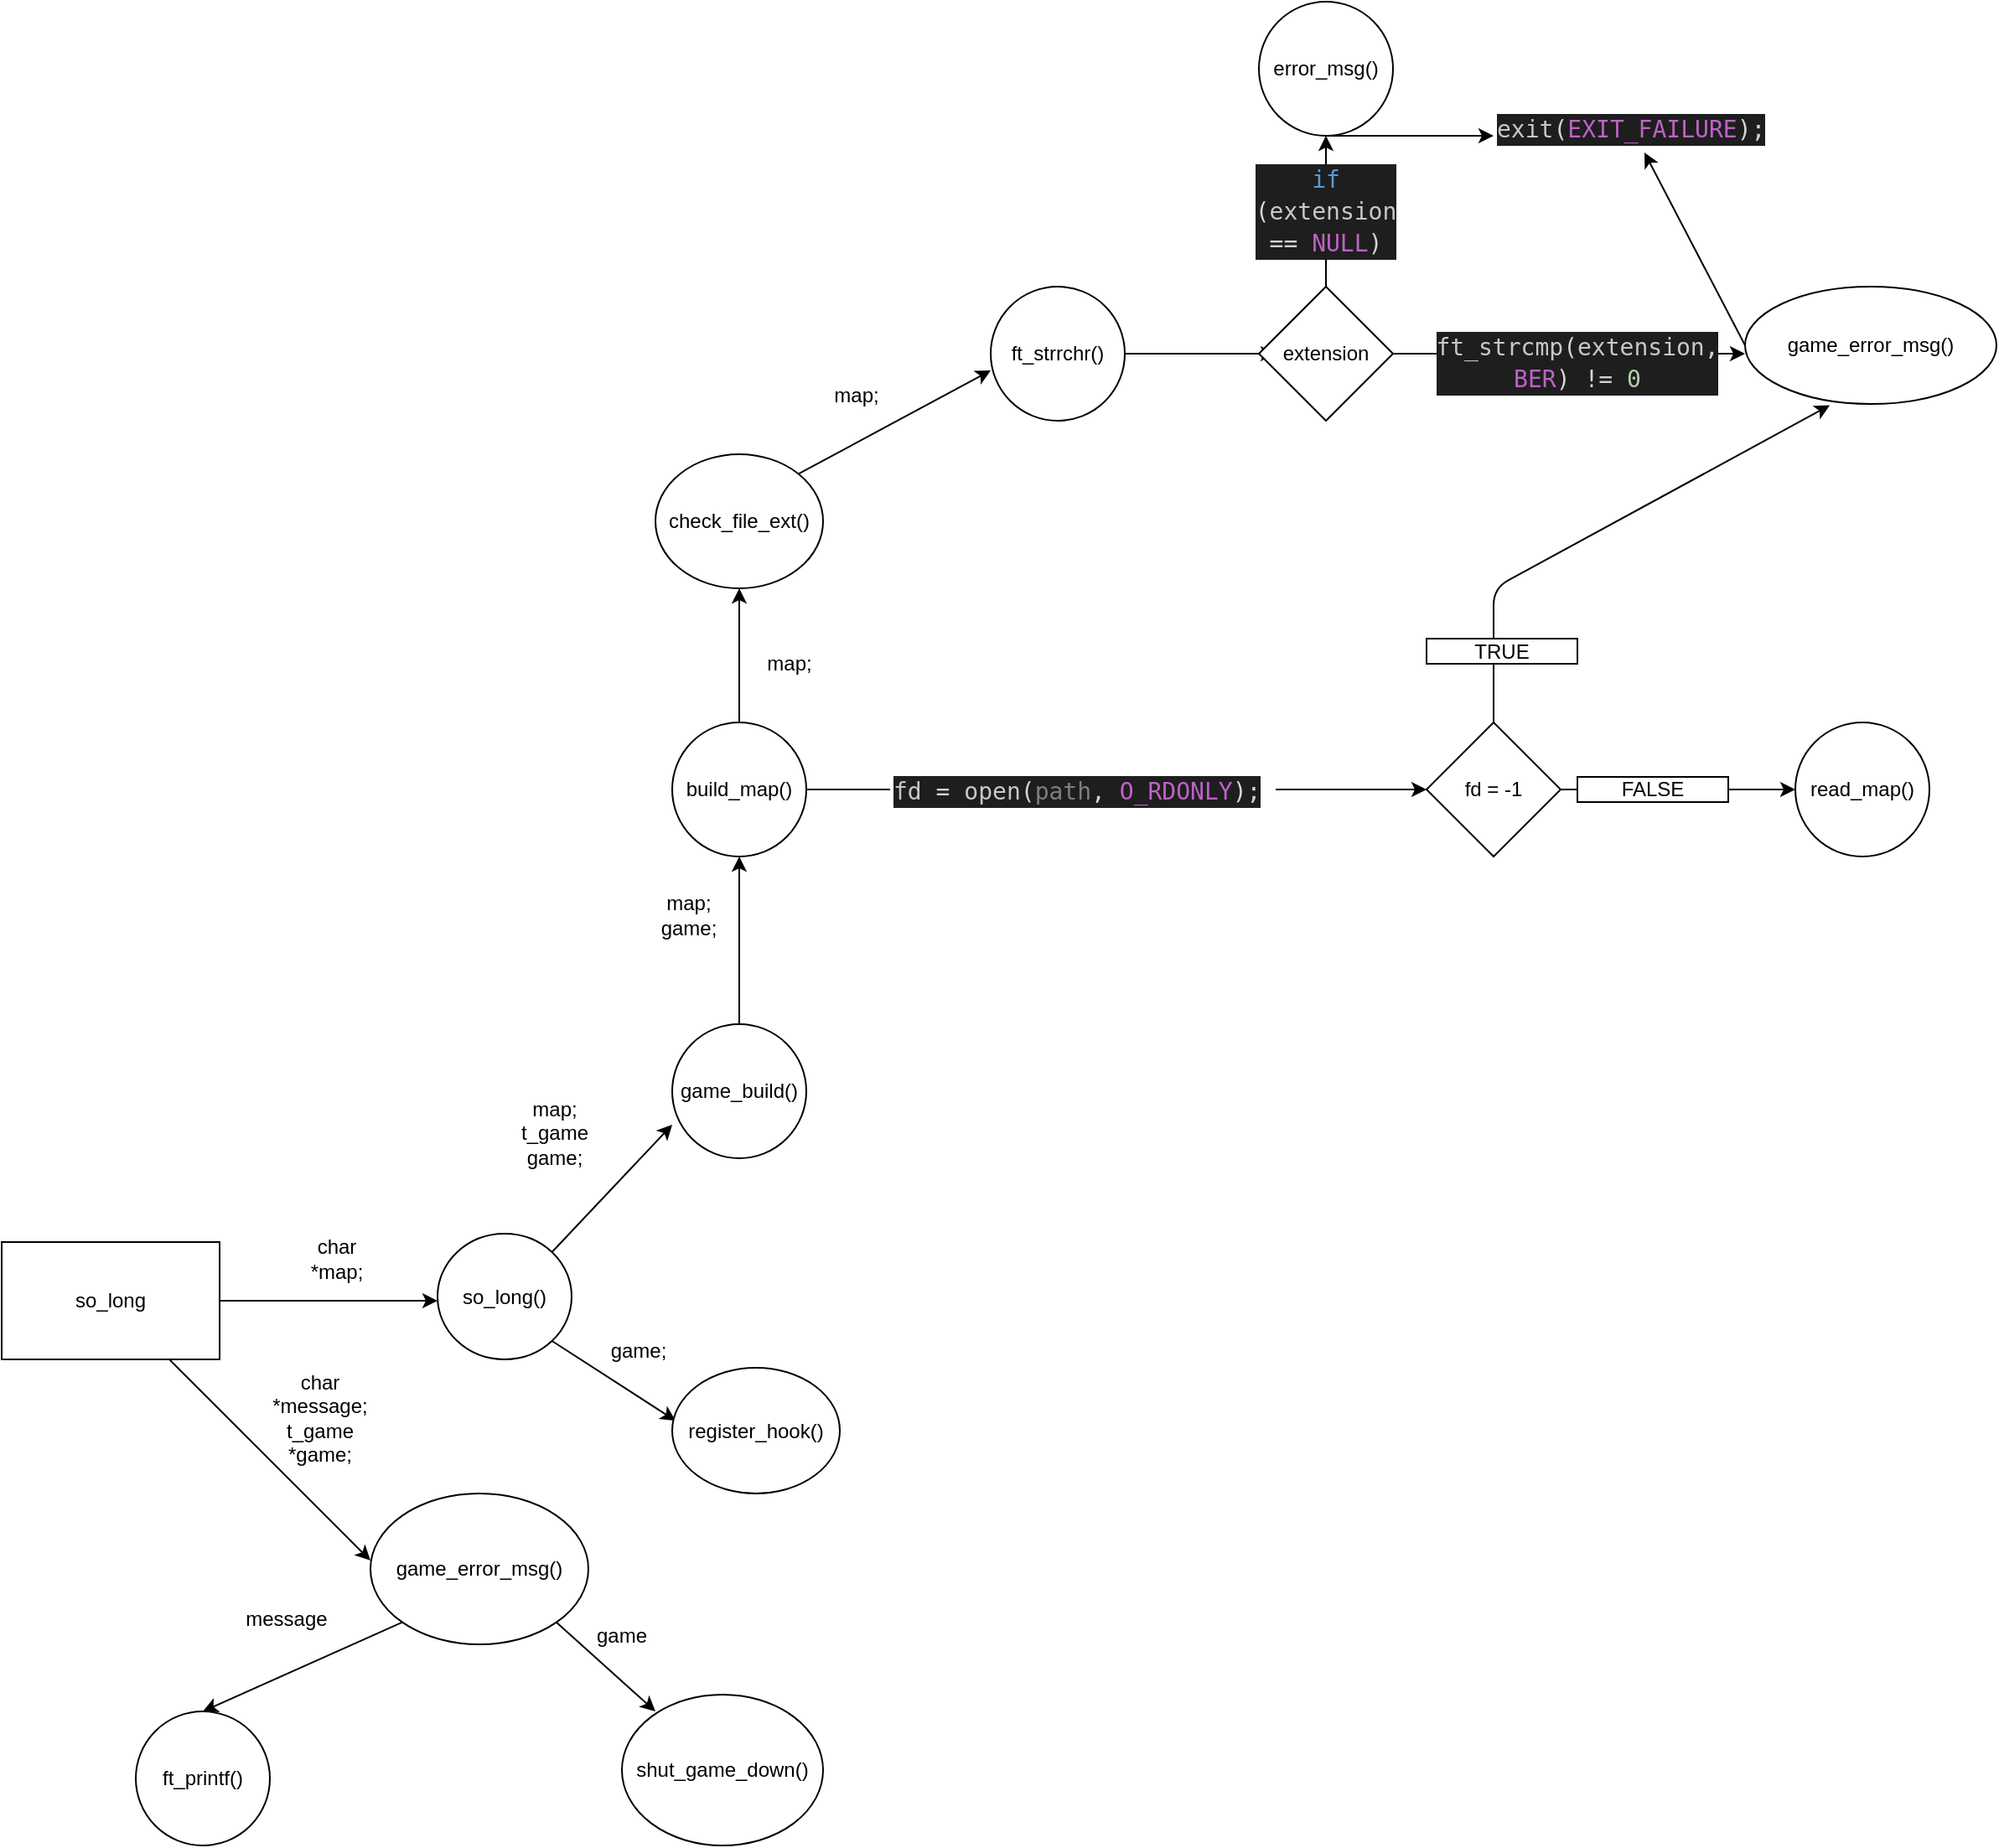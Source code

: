 <mxfile>
    <diagram id="_-wQlBHRF9YZIrMu-OuV" name="Page-1">
        <mxGraphModel dx="2101" dy="1570" grid="1" gridSize="10" guides="1" tooltips="1" connect="1" arrows="1" fold="1" page="1" pageScale="1" pageWidth="850" pageHeight="1100" math="0" shadow="0">
            <root>
                <mxCell id="0"/>
                <mxCell id="1" parent="0"/>
                <mxCell id="3" style="edgeStyle=none;html=1;" edge="1" parent="1" source="2">
                    <mxGeometry relative="1" as="geometry">
                        <mxPoint x="160" y="305" as="targetPoint"/>
                    </mxGeometry>
                </mxCell>
                <mxCell id="4" style="edgeStyle=none;html=1;" edge="1" parent="1" source="2">
                    <mxGeometry relative="1" as="geometry">
                        <mxPoint x="120" y="460" as="targetPoint"/>
                    </mxGeometry>
                </mxCell>
                <mxCell id="2" value="so_long" style="whiteSpace=wrap;html=1;" vertex="1" parent="1">
                    <mxGeometry x="-100" y="270" width="130" height="70" as="geometry"/>
                </mxCell>
                <mxCell id="8" style="edgeStyle=none;html=1;exitX=1;exitY=0;exitDx=0;exitDy=0;" edge="1" parent="1" source="5">
                    <mxGeometry relative="1" as="geometry">
                        <mxPoint x="300" y="200" as="targetPoint"/>
                    </mxGeometry>
                </mxCell>
                <mxCell id="11" style="edgeStyle=none;html=1;exitX=1;exitY=1;exitDx=0;exitDy=0;entryX=0.021;entryY=0.422;entryDx=0;entryDy=0;entryPerimeter=0;" edge="1" parent="1" source="5" target="10">
                    <mxGeometry relative="1" as="geometry"/>
                </mxCell>
                <mxCell id="5" value="so_long()" style="ellipse;whiteSpace=wrap;html=1;" vertex="1" parent="1">
                    <mxGeometry x="160" y="265" width="80" height="75" as="geometry"/>
                </mxCell>
                <mxCell id="17" style="edgeStyle=none;html=1;exitX=0;exitY=1;exitDx=0;exitDy=0;" edge="1" parent="1" source="7">
                    <mxGeometry relative="1" as="geometry">
                        <mxPoint x="20" y="550" as="targetPoint"/>
                    </mxGeometry>
                </mxCell>
                <mxCell id="18" style="edgeStyle=none;html=1;exitX=1;exitY=1;exitDx=0;exitDy=0;" edge="1" parent="1" source="7">
                    <mxGeometry relative="1" as="geometry">
                        <mxPoint x="290" y="550" as="targetPoint"/>
                    </mxGeometry>
                </mxCell>
                <mxCell id="7" value="game_error_msg()" style="ellipse;whiteSpace=wrap;html=1;" vertex="1" parent="1">
                    <mxGeometry x="120" y="420" width="130" height="90" as="geometry"/>
                </mxCell>
                <mxCell id="24" style="edgeStyle=none;html=1;exitX=0.5;exitY=0;exitDx=0;exitDy=0;" edge="1" parent="1" source="9">
                    <mxGeometry relative="1" as="geometry">
                        <mxPoint x="340" y="40" as="targetPoint"/>
                    </mxGeometry>
                </mxCell>
                <mxCell id="9" value="game_build()" style="ellipse;whiteSpace=wrap;html=1;" vertex="1" parent="1">
                    <mxGeometry x="300" y="140" width="80" height="80" as="geometry"/>
                </mxCell>
                <mxCell id="10" value="register_hook()" style="ellipse;whiteSpace=wrap;html=1;" vertex="1" parent="1">
                    <mxGeometry x="300" y="345" width="100" height="75" as="geometry"/>
                </mxCell>
                <mxCell id="13" value="char *map;" style="text;strokeColor=none;align=center;fillColor=none;html=1;verticalAlign=middle;whiteSpace=wrap;rounded=0;" vertex="1" parent="1">
                    <mxGeometry x="70" y="265" width="60" height="30" as="geometry"/>
                </mxCell>
                <mxCell id="14" value="map;&lt;br&gt;t_game game;" style="text;strokeColor=none;align=center;fillColor=none;html=1;verticalAlign=middle;whiteSpace=wrap;rounded=0;" vertex="1" parent="1">
                    <mxGeometry x="200" y="190" width="60" height="30" as="geometry"/>
                </mxCell>
                <mxCell id="15" value="game;" style="text;strokeColor=none;align=center;fillColor=none;html=1;verticalAlign=middle;whiteSpace=wrap;rounded=0;" vertex="1" parent="1">
                    <mxGeometry x="250" y="320" width="60" height="30" as="geometry"/>
                </mxCell>
                <mxCell id="16" value="char *message;&lt;br&gt;t_game *game;" style="text;strokeColor=none;align=center;fillColor=none;html=1;verticalAlign=middle;whiteSpace=wrap;rounded=0;" vertex="1" parent="1">
                    <mxGeometry x="60" y="360" width="60" height="30" as="geometry"/>
                </mxCell>
                <mxCell id="19" value="ft_printf()" style="ellipse;whiteSpace=wrap;html=1;" vertex="1" parent="1">
                    <mxGeometry x="-20" y="550" width="80" height="80" as="geometry"/>
                </mxCell>
                <mxCell id="21" value="shut_game_down()" style="ellipse;whiteSpace=wrap;html=1;" vertex="1" parent="1">
                    <mxGeometry x="270" y="540" width="120" height="90" as="geometry"/>
                </mxCell>
                <mxCell id="22" value="message" style="text;strokeColor=none;align=center;fillColor=none;html=1;verticalAlign=middle;whiteSpace=wrap;rounded=0;" vertex="1" parent="1">
                    <mxGeometry x="40" y="480" width="60" height="30" as="geometry"/>
                </mxCell>
                <mxCell id="23" value="game" style="text;strokeColor=none;align=center;fillColor=none;html=1;verticalAlign=middle;whiteSpace=wrap;rounded=0;" vertex="1" parent="1">
                    <mxGeometry x="240" y="490" width="60" height="30" as="geometry"/>
                </mxCell>
                <mxCell id="28" style="edgeStyle=none;html=1;exitX=1;exitY=0.5;exitDx=0;exitDy=0;startArrow=none;" edge="1" parent="1" source="51">
                    <mxGeometry relative="1" as="geometry">
                        <mxPoint x="750" as="targetPoint"/>
                    </mxGeometry>
                </mxCell>
                <mxCell id="30" style="edgeStyle=none;html=1;exitX=0.5;exitY=0;exitDx=0;exitDy=0;" edge="1" parent="1" source="25">
                    <mxGeometry relative="1" as="geometry">
                        <mxPoint x="340" y="-120" as="targetPoint"/>
                    </mxGeometry>
                </mxCell>
                <mxCell id="25" value="build_map()" style="ellipse;whiteSpace=wrap;html=1;" vertex="1" parent="1">
                    <mxGeometry x="300" y="-40" width="80" height="80" as="geometry"/>
                </mxCell>
                <mxCell id="26" value="map;&lt;br&gt;game;" style="text;strokeColor=none;align=center;fillColor=none;html=1;verticalAlign=middle;whiteSpace=wrap;rounded=0;" vertex="1" parent="1">
                    <mxGeometry x="280" y="60" width="60" height="30" as="geometry"/>
                </mxCell>
                <mxCell id="33" style="edgeStyle=none;html=1;exitX=1;exitY=0;exitDx=0;exitDy=0;" edge="1" parent="1" source="31">
                    <mxGeometry relative="1" as="geometry">
                        <mxPoint x="490" y="-250" as="targetPoint"/>
                    </mxGeometry>
                </mxCell>
                <mxCell id="31" value="check_file_ext()" style="ellipse;whiteSpace=wrap;html=1;" vertex="1" parent="1">
                    <mxGeometry x="290" y="-200" width="100" height="80" as="geometry"/>
                </mxCell>
                <mxCell id="32" value="map;" style="text;strokeColor=none;align=center;fillColor=none;html=1;verticalAlign=middle;whiteSpace=wrap;rounded=0;" vertex="1" parent="1">
                    <mxGeometry x="340" y="-90" width="60" height="30" as="geometry"/>
                </mxCell>
                <mxCell id="34" value="map;" style="text;strokeColor=none;align=center;fillColor=none;html=1;verticalAlign=middle;whiteSpace=wrap;rounded=0;" vertex="1" parent="1">
                    <mxGeometry x="380" y="-250" width="60" height="30" as="geometry"/>
                </mxCell>
                <mxCell id="36" style="edgeStyle=none;html=1;exitX=1;exitY=0.5;exitDx=0;exitDy=0;" edge="1" parent="1" source="35">
                    <mxGeometry relative="1" as="geometry">
                        <mxPoint x="660" y="-260" as="targetPoint"/>
                    </mxGeometry>
                </mxCell>
                <mxCell id="35" value="ft_strrchr()" style="ellipse;whiteSpace=wrap;html=1;" vertex="1" parent="1">
                    <mxGeometry x="490" y="-300" width="80" height="80" as="geometry"/>
                </mxCell>
                <mxCell id="38" style="edgeStyle=none;html=1;exitX=0.5;exitY=0;exitDx=0;exitDy=0;" edge="1" parent="1" source="37">
                    <mxGeometry relative="1" as="geometry">
                        <mxPoint x="690" y="-390" as="targetPoint"/>
                        <Array as="points">
                            <mxPoint x="690" y="-340"/>
                        </Array>
                    </mxGeometry>
                </mxCell>
                <mxCell id="41" style="edgeStyle=none;html=1;exitX=1;exitY=0.5;exitDx=0;exitDy=0;" edge="1" parent="1" source="37">
                    <mxGeometry relative="1" as="geometry">
                        <mxPoint x="940" y="-260" as="targetPoint"/>
                    </mxGeometry>
                </mxCell>
                <mxCell id="47" style="edgeStyle=none;html=1;exitX=0.5;exitY=0;exitDx=0;exitDy=0;" edge="1" parent="1" source="37">
                    <mxGeometry relative="1" as="geometry">
                        <mxPoint x="690" y="-300" as="targetPoint"/>
                    </mxGeometry>
                </mxCell>
                <mxCell id="37" value="extension" style="rhombus;whiteSpace=wrap;html=1;" vertex="1" parent="1">
                    <mxGeometry x="650" y="-300" width="80" height="80" as="geometry"/>
                </mxCell>
                <mxCell id="39" value="&lt;div style=&quot;color: rgb(212, 212, 212); background-color: rgb(30, 30, 30); font-family: &amp;quot;Droid Sans Mono&amp;quot;, &amp;quot;monospace&amp;quot;, monospace; font-weight: normal; font-size: 14px; line-height: 19px;&quot;&gt;&lt;div&gt;&lt;span style=&quot;color: #569cd6;&quot;&gt;if&lt;/span&gt;&lt;span style=&quot;color: #d4d4d4;&quot;&gt; (&lt;/span&gt;&lt;span style=&quot;color: #c8c8c8;&quot;&gt;extension&lt;/span&gt;&lt;span style=&quot;color: #d4d4d4;&quot;&gt; == &lt;/span&gt;&lt;span style=&quot;color: #bd63c5;&quot;&gt;NULL&lt;/span&gt;&lt;span style=&quot;color: #d4d4d4;&quot;&gt;)&lt;/span&gt;&lt;/div&gt;&lt;/div&gt;" style="text;strokeColor=none;align=center;fillColor=none;html=1;verticalAlign=middle;whiteSpace=wrap;rounded=0;" vertex="1" parent="1">
                    <mxGeometry x="660" y="-360" width="60" height="30" as="geometry"/>
                </mxCell>
                <mxCell id="48" style="edgeStyle=none;html=1;exitX=0.5;exitY=1;exitDx=0;exitDy=0;" edge="1" parent="1" source="40">
                    <mxGeometry relative="1" as="geometry">
                        <mxPoint x="790" y="-390" as="targetPoint"/>
                    </mxGeometry>
                </mxCell>
                <mxCell id="40" value="error_msg()" style="ellipse;whiteSpace=wrap;html=1;" vertex="1" parent="1">
                    <mxGeometry x="650" y="-470" width="80" height="80" as="geometry"/>
                </mxCell>
                <mxCell id="42" value="&lt;div style=&quot;color: rgb(212, 212, 212); background-color: rgb(30, 30, 30); font-family: &amp;quot;Droid Sans Mono&amp;quot;, &amp;quot;monospace&amp;quot;, monospace; font-size: 14px; line-height: 19px;&quot;&gt;&lt;span style=&quot;color: #c8c8c8;&quot;&gt;ft_strcmp&lt;/span&gt;(&lt;span style=&quot;color: #c8c8c8;&quot;&gt;extension&lt;/span&gt;, &lt;span style=&quot;color: #bd63c5;&quot;&gt;BER&lt;/span&gt;) != &lt;span style=&quot;color: #b5cea8;&quot;&gt;0&lt;/span&gt;&lt;/div&gt;" style="text;strokeColor=none;align=center;fillColor=none;html=1;verticalAlign=middle;whiteSpace=wrap;rounded=0;" vertex="1" parent="1">
                    <mxGeometry x="810" y="-270" width="60" height="30" as="geometry"/>
                </mxCell>
                <mxCell id="49" style="edgeStyle=none;html=1;exitX=0;exitY=0.5;exitDx=0;exitDy=0;" edge="1" parent="1" source="45">
                    <mxGeometry relative="1" as="geometry">
                        <mxPoint x="880" y="-380" as="targetPoint"/>
                    </mxGeometry>
                </mxCell>
                <mxCell id="45" value="game_error_msg()" style="ellipse;whiteSpace=wrap;html=1;" vertex="1" parent="1">
                    <mxGeometry x="940" y="-300" width="150" height="70" as="geometry"/>
                </mxCell>
                <mxCell id="50" value="&lt;div style=&quot;color: rgb(212, 212, 212); background-color: rgb(30, 30, 30); font-family: &amp;quot;Droid Sans Mono&amp;quot;, &amp;quot;monospace&amp;quot;, monospace; font-weight: normal; font-size: 14px; line-height: 19px;&quot;&gt;&lt;div&gt;&lt;span style=&quot;color: #c8c8c8;&quot;&gt;exit&lt;/span&gt;&lt;span style=&quot;color: #d4d4d4;&quot;&gt;(&lt;/span&gt;&lt;span style=&quot;color: #bd63c5;&quot;&gt;EXIT_FAILURE&lt;/span&gt;&lt;span style=&quot;color: #d4d4d4;&quot;&gt;);&lt;/span&gt;&lt;/div&gt;&lt;/div&gt;" style="text;whiteSpace=wrap;html=1;" vertex="1" parent="1">
                    <mxGeometry x="790" y="-410" width="190" height="40" as="geometry"/>
                </mxCell>
                <mxCell id="52" value="" style="edgeStyle=none;html=1;exitX=1;exitY=0.5;exitDx=0;exitDy=0;endArrow=none;" edge="1" parent="1" source="25" target="51">
                    <mxGeometry relative="1" as="geometry">
                        <mxPoint x="750" as="targetPoint"/>
                        <mxPoint x="380" as="sourcePoint"/>
                    </mxGeometry>
                </mxCell>
                <mxCell id="51" value="&lt;div style=&quot;color: rgb(212, 212, 212); background-color: rgb(30, 30, 30); font-family: &amp;quot;Droid Sans Mono&amp;quot;, &amp;quot;monospace&amp;quot;, monospace; font-weight: normal; font-size: 14px; line-height: 19px;&quot;&gt;&lt;div&gt;&lt;span style=&quot;color: #c8c8c8;&quot;&gt;fd&lt;/span&gt;&lt;span style=&quot;color: #d4d4d4;&quot;&gt; = &lt;/span&gt;&lt;span style=&quot;color: #c8c8c8;&quot;&gt;open&lt;/span&gt;&lt;span style=&quot;color: #d4d4d4;&quot;&gt;(&lt;/span&gt;&lt;span style=&quot;color: #7f7f7f;&quot;&gt;path&lt;/span&gt;&lt;span style=&quot;color: #d4d4d4;&quot;&gt;, &lt;/span&gt;&lt;span style=&quot;color: #bd63c5;&quot;&gt;O_RDONLY&lt;/span&gt;&lt;span style=&quot;color: #d4d4d4;&quot;&gt;);&lt;/span&gt;&lt;/div&gt;&lt;/div&gt;" style="text;whiteSpace=wrap;html=1;" vertex="1" parent="1">
                    <mxGeometry x="430" y="-15" width="230" height="30" as="geometry"/>
                </mxCell>
                <mxCell id="54" style="edgeStyle=none;html=1;exitX=0.5;exitY=0;exitDx=0;exitDy=0;entryX=0.337;entryY=1.011;entryDx=0;entryDy=0;entryPerimeter=0;" edge="1" parent="1" source="53" target="45">
                    <mxGeometry relative="1" as="geometry">
                        <mxPoint x="900" y="-120" as="targetPoint"/>
                        <Array as="points">
                            <mxPoint x="790" y="-120"/>
                        </Array>
                    </mxGeometry>
                </mxCell>
                <mxCell id="64" style="edgeStyle=none;html=1;exitX=1;exitY=0.5;exitDx=0;exitDy=0;startArrow=none;" edge="1" parent="1" source="60">
                    <mxGeometry relative="1" as="geometry">
                        <mxPoint x="970" as="targetPoint"/>
                    </mxGeometry>
                </mxCell>
                <mxCell id="53" value="fd = -1" style="rhombus;whiteSpace=wrap;html=1;" vertex="1" parent="1">
                    <mxGeometry x="750" y="-40" width="80" height="80" as="geometry"/>
                </mxCell>
                <mxCell id="57" value="TRUE" style="rounded=0;whiteSpace=wrap;html=1;" vertex="1" parent="1">
                    <mxGeometry x="750" y="-90" width="90" height="15" as="geometry"/>
                </mxCell>
                <mxCell id="66" value="" style="edgeStyle=none;html=1;exitX=1;exitY=0.5;exitDx=0;exitDy=0;endArrow=none;" edge="1" parent="1" source="53" target="60">
                    <mxGeometry relative="1" as="geometry">
                        <mxPoint x="970" as="targetPoint"/>
                        <mxPoint x="830" as="sourcePoint"/>
                    </mxGeometry>
                </mxCell>
                <mxCell id="60" value="FALSE" style="rounded=0;whiteSpace=wrap;html=1;" vertex="1" parent="1">
                    <mxGeometry x="840" y="-7.5" width="90" height="15" as="geometry"/>
                </mxCell>
                <mxCell id="67" value="read_map()" style="ellipse;whiteSpace=wrap;html=1;" vertex="1" parent="1">
                    <mxGeometry x="970" y="-40" width="80" height="80" as="geometry"/>
                </mxCell>
            </root>
        </mxGraphModel>
    </diagram>
</mxfile>